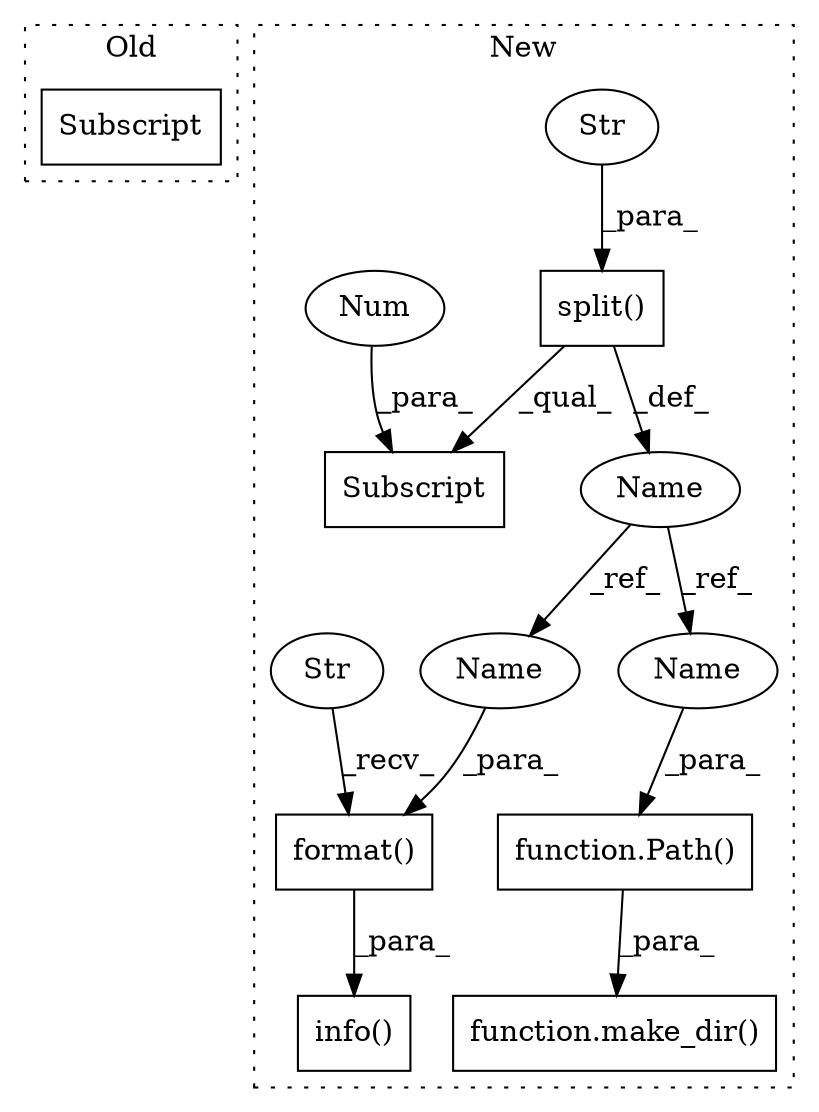 digraph G {
subgraph cluster0 {
1 [label="Subscript" a="63" s="3626,0" l="25,0" shape="box"];
label = "Old";
style="dotted";
}
subgraph cluster1 {
2 [label="function.make_dir()" a="75" s="3792,3824" l="9,1" shape="box"];
3 [label="split()" a="75" s="3486,3508" l="19,1" shape="box"];
4 [label="Subscript" a="63" s="3486,0" l="26,0" shape="box"];
5 [label="Str" a="66" s="3505" l="3" shape="ellipse"];
6 [label="info()" a="75" s="3868,3919" l="9,1" shape="box"];
7 [label="format()" a="75" s="3877,3918" l="25,1" shape="box"];
8 [label="Str" a="66" s="3877" l="17" shape="ellipse"];
9 [label="Name" a="87" s="3734" l="10" shape="ellipse"];
10 [label="function.Path()" a="75" s="3801,3816" l="5,1" shape="box"];
11 [label="Num" a="76" s="3510" l="1" shape="ellipse"];
12 [label="Name" a="87" s="3806" l="10" shape="ellipse"];
13 [label="Name" a="87" s="3908" l="10" shape="ellipse"];
label = "New";
style="dotted";
}
3 -> 9 [label="_def_"];
3 -> 4 [label="_qual_"];
5 -> 3 [label="_para_"];
7 -> 6 [label="_para_"];
8 -> 7 [label="_recv_"];
9 -> 12 [label="_ref_"];
9 -> 13 [label="_ref_"];
10 -> 2 [label="_para_"];
11 -> 4 [label="_para_"];
12 -> 10 [label="_para_"];
13 -> 7 [label="_para_"];
}